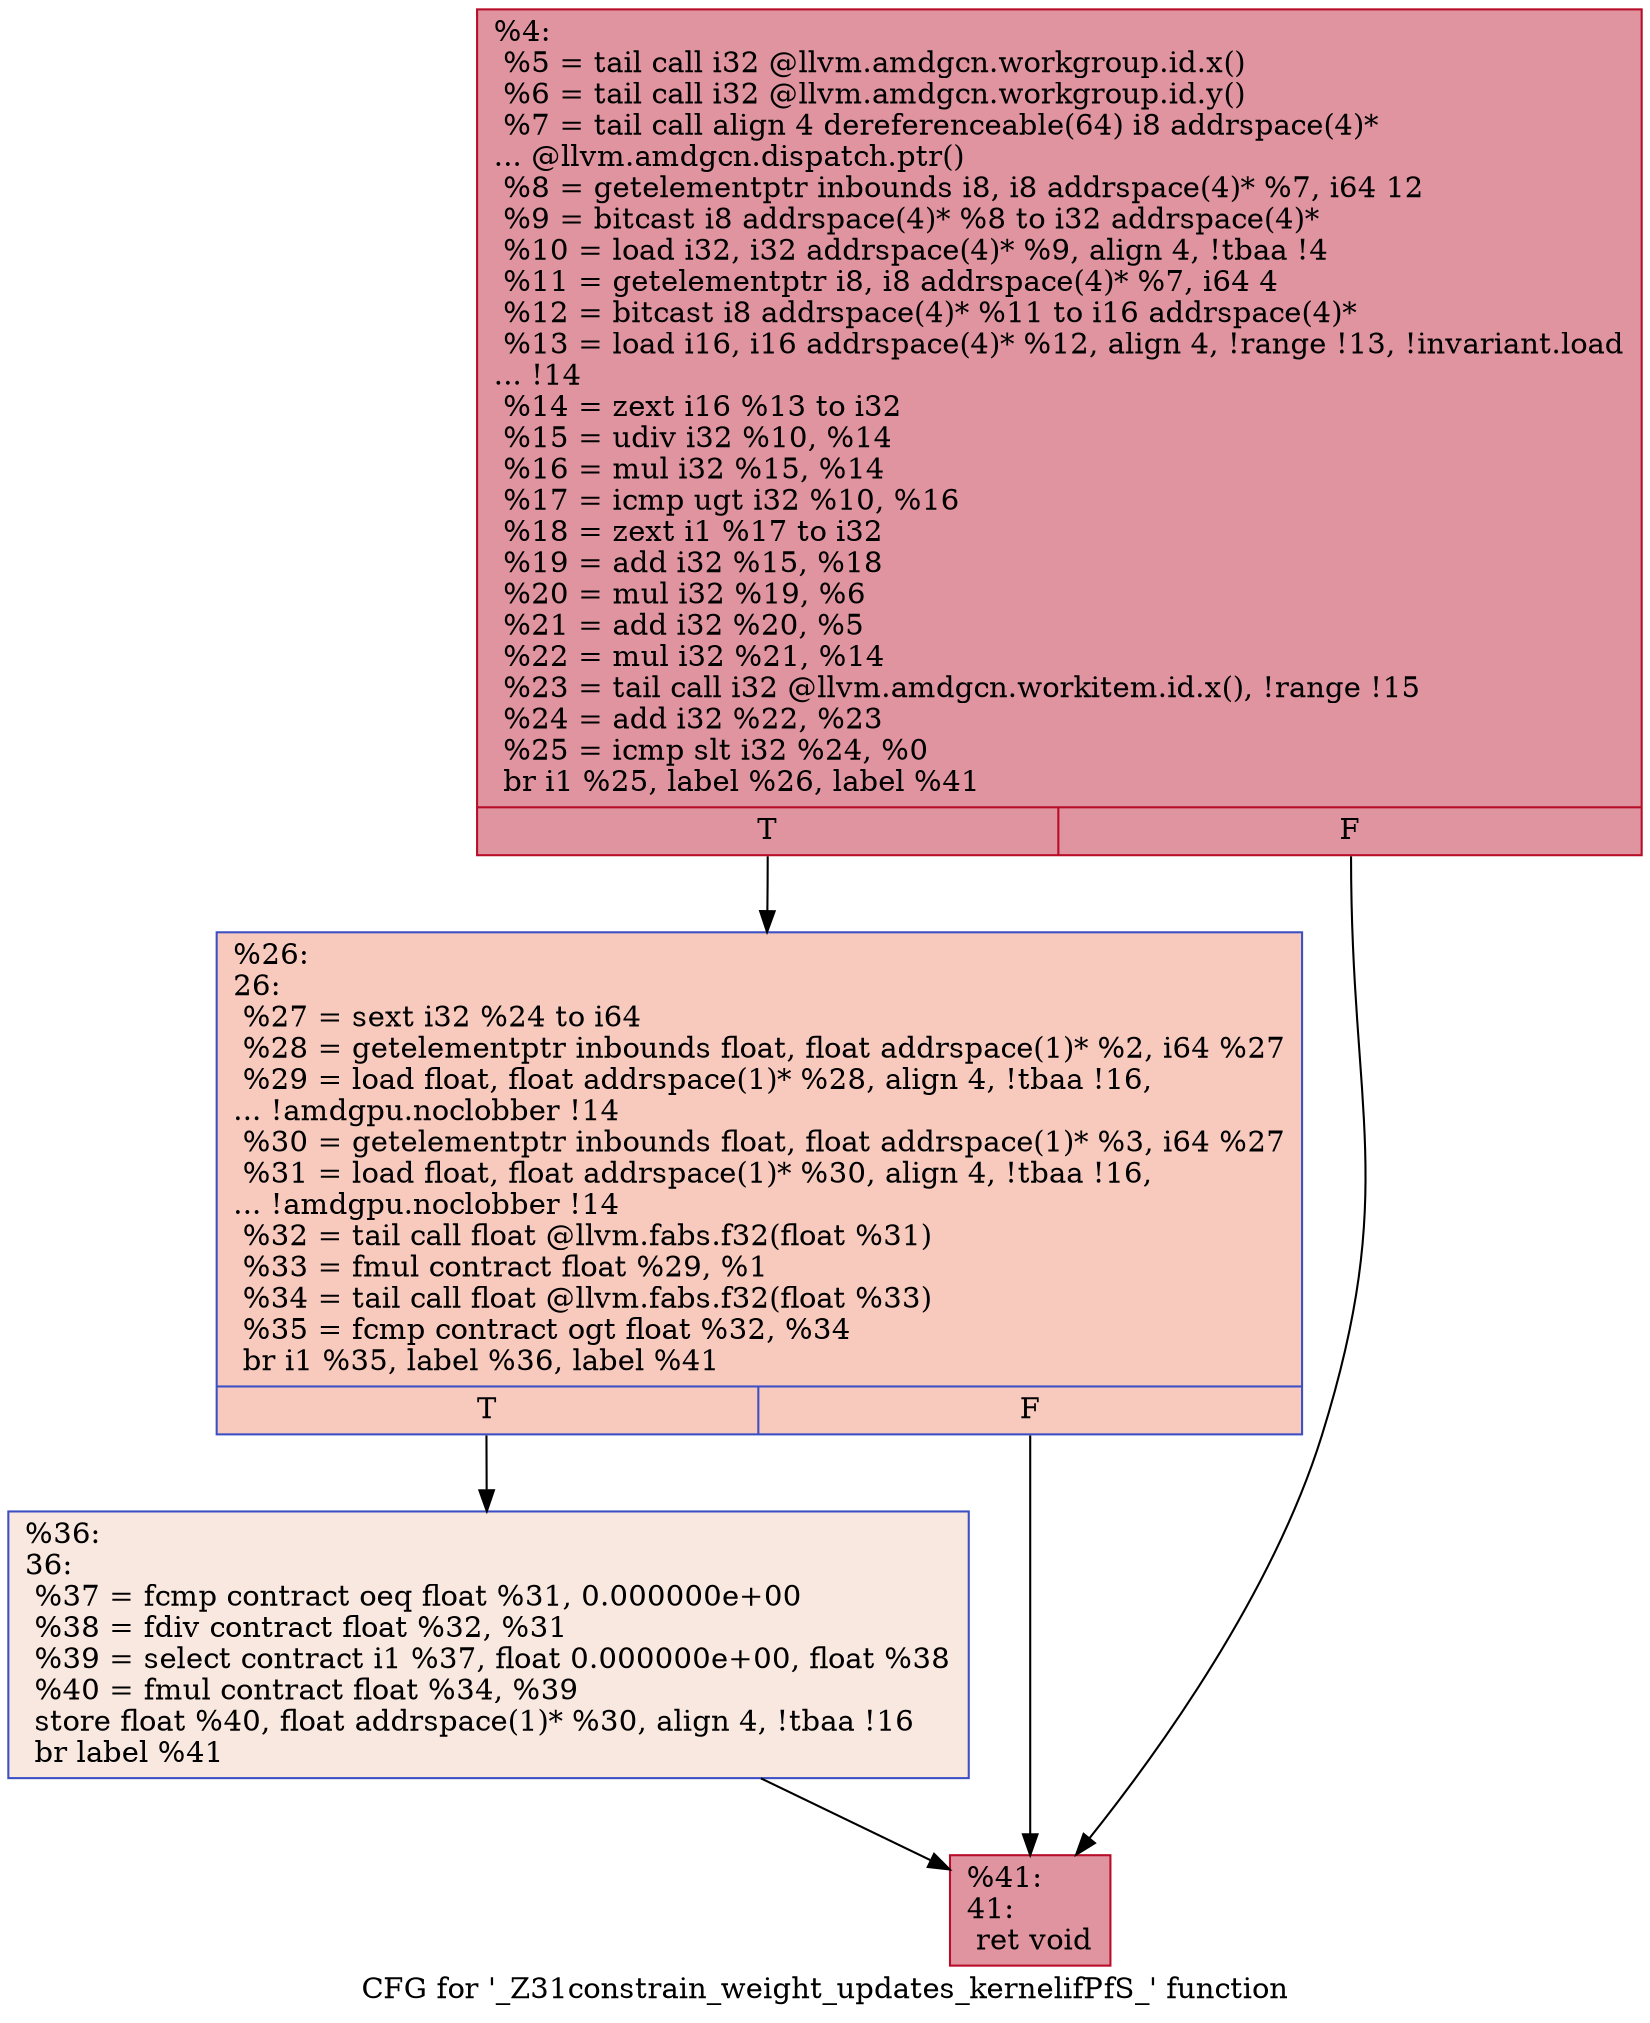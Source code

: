 digraph "CFG for '_Z31constrain_weight_updates_kernelifPfS_' function" {
	label="CFG for '_Z31constrain_weight_updates_kernelifPfS_' function";

	Node0x50dd760 [shape=record,color="#b70d28ff", style=filled, fillcolor="#b70d2870",label="{%4:\l  %5 = tail call i32 @llvm.amdgcn.workgroup.id.x()\l  %6 = tail call i32 @llvm.amdgcn.workgroup.id.y()\l  %7 = tail call align 4 dereferenceable(64) i8 addrspace(4)*\l... @llvm.amdgcn.dispatch.ptr()\l  %8 = getelementptr inbounds i8, i8 addrspace(4)* %7, i64 12\l  %9 = bitcast i8 addrspace(4)* %8 to i32 addrspace(4)*\l  %10 = load i32, i32 addrspace(4)* %9, align 4, !tbaa !4\l  %11 = getelementptr i8, i8 addrspace(4)* %7, i64 4\l  %12 = bitcast i8 addrspace(4)* %11 to i16 addrspace(4)*\l  %13 = load i16, i16 addrspace(4)* %12, align 4, !range !13, !invariant.load\l... !14\l  %14 = zext i16 %13 to i32\l  %15 = udiv i32 %10, %14\l  %16 = mul i32 %15, %14\l  %17 = icmp ugt i32 %10, %16\l  %18 = zext i1 %17 to i32\l  %19 = add i32 %15, %18\l  %20 = mul i32 %19, %6\l  %21 = add i32 %20, %5\l  %22 = mul i32 %21, %14\l  %23 = tail call i32 @llvm.amdgcn.workitem.id.x(), !range !15\l  %24 = add i32 %22, %23\l  %25 = icmp slt i32 %24, %0\l  br i1 %25, label %26, label %41\l|{<s0>T|<s1>F}}"];
	Node0x50dd760:s0 -> Node0x50e0020;
	Node0x50dd760:s1 -> Node0x50e00b0;
	Node0x50e0020 [shape=record,color="#3d50c3ff", style=filled, fillcolor="#ef886b70",label="{%26:\l26:                                               \l  %27 = sext i32 %24 to i64\l  %28 = getelementptr inbounds float, float addrspace(1)* %2, i64 %27\l  %29 = load float, float addrspace(1)* %28, align 4, !tbaa !16,\l... !amdgpu.noclobber !14\l  %30 = getelementptr inbounds float, float addrspace(1)* %3, i64 %27\l  %31 = load float, float addrspace(1)* %30, align 4, !tbaa !16,\l... !amdgpu.noclobber !14\l  %32 = tail call float @llvm.fabs.f32(float %31)\l  %33 = fmul contract float %29, %1\l  %34 = tail call float @llvm.fabs.f32(float %33)\l  %35 = fcmp contract ogt float %32, %34\l  br i1 %35, label %36, label %41\l|{<s0>T|<s1>F}}"];
	Node0x50e0020:s0 -> Node0x50e17b0;
	Node0x50e0020:s1 -> Node0x50e00b0;
	Node0x50e17b0 [shape=record,color="#3d50c3ff", style=filled, fillcolor="#f1ccb870",label="{%36:\l36:                                               \l  %37 = fcmp contract oeq float %31, 0.000000e+00\l  %38 = fdiv contract float %32, %31\l  %39 = select contract i1 %37, float 0.000000e+00, float %38\l  %40 = fmul contract float %34, %39\l  store float %40, float addrspace(1)* %30, align 4, !tbaa !16\l  br label %41\l}"];
	Node0x50e17b0 -> Node0x50e00b0;
	Node0x50e00b0 [shape=record,color="#b70d28ff", style=filled, fillcolor="#b70d2870",label="{%41:\l41:                                               \l  ret void\l}"];
}

